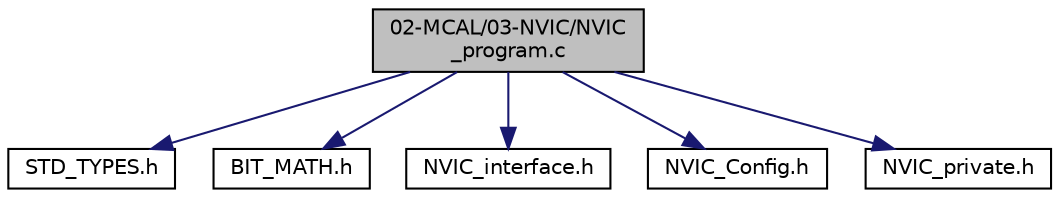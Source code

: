 digraph "02-MCAL/03-NVIC/NVIC_program.c"
{
 // LATEX_PDF_SIZE
  edge [fontname="Helvetica",fontsize="10",labelfontname="Helvetica",labelfontsize="10"];
  node [fontname="Helvetica",fontsize="10",shape=record];
  Node1 [label="02-MCAL/03-NVIC/NVIC\l_program.c",height=0.2,width=0.4,color="black", fillcolor="grey75", style="filled", fontcolor="black",tooltip="This File contains the source code of the NVIC Driver Functions for Target stm32f10x."];
  Node1 -> Node2 [color="midnightblue",fontsize="10",style="solid",fontname="Helvetica"];
  Node2 [label="STD_TYPES.h",height=0.2,width=0.4,color="black", fillcolor="white", style="filled",URL="$_s_t_d___t_y_p_e_s_8h.html",tooltip=" "];
  Node1 -> Node3 [color="midnightblue",fontsize="10",style="solid",fontname="Helvetica"];
  Node3 [label="BIT_MATH.h",height=0.2,width=0.4,color="black", fillcolor="white", style="filled",URL="$_b_i_t___m_a_t_h_8h.html",tooltip=" "];
  Node1 -> Node4 [color="midnightblue",fontsize="10",style="solid",fontname="Helvetica"];
  Node4 [label="NVIC_interface.h",height=0.2,width=0.4,color="black", fillcolor="white", style="filled",URL="$_n_v_i_c__interface_8h.html",tooltip="This file contains the function headers and the macros for the NVIC Driver that the User can see and ..."];
  Node1 -> Node5 [color="midnightblue",fontsize="10",style="solid",fontname="Helvetica"];
  Node5 [label="NVIC_Config.h",height=0.2,width=0.4,color="black", fillcolor="white", style="filled",URL="$_n_v_i_c___config_8h.html",tooltip="This file contains the Configuration for the NVIC Driver(User Should see and modify if needed)"];
  Node1 -> Node6 [color="midnightblue",fontsize="10",style="solid",fontname="Helvetica"];
  Node6 [label="NVIC_private.h",height=0.2,width=0.4,color="black", fillcolor="white", style="filled",URL="$_n_v_i_c__private_8h.html",tooltip="This file contains the Registers and the macros for the NVIC Driver the User shouldn't see this."];
}
